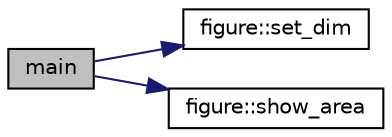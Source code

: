 digraph "main"
{
  edge [fontname="Helvetica",fontsize="10",labelfontname="Helvetica",labelfontsize="10"];
  node [fontname="Helvetica",fontsize="10",shape=record];
  rankdir="LR";
  Node1 [label="main",height=0.2,width=0.4,color="black", fillcolor="grey75", style="filled", fontcolor="black"];
  Node1 -> Node2 [color="midnightblue",fontsize="10",style="solid",fontname="Helvetica"];
  Node2 [label="figure::set_dim",height=0.2,width=0.4,color="black", fillcolor="white", style="filled",URL="$classfigure.html#a422a3eae33671199a99e0a64bca92870"];
  Node1 -> Node3 [color="midnightblue",fontsize="10",style="solid",fontname="Helvetica"];
  Node3 [label="figure::show_area",height=0.2,width=0.4,color="black", fillcolor="white", style="filled",URL="$classfigure.html#acf1c18c0d61eeb3698d1e6883b910321"];
}
